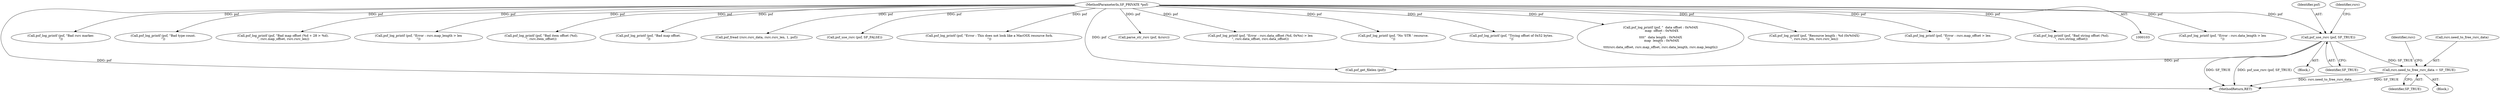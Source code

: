 digraph "0_libsndfile_dbe14f00030af5d3577f4cabbf9861db59e9c378@API" {
"1000156" [label="(Call,rsrc.need_to_free_rsrc_data = SF_TRUE)"];
"1000113" [label="(Call,psf_use_rsrc (psf, SF_TRUE))"];
"1000104" [label="(MethodParameterIn,SF_PRIVATE *psf)"];
"1000160" [label="(Identifier,SF_TRUE)"];
"1000104" [label="(MethodParameterIn,SF_PRIVATE *psf)"];
"1000349" [label="(Call,psf_log_printf (psf, \"Error : rsrc.data_length > len\n\"))"];
"1000126" [label="(Call,psf_get_filelen (psf))"];
"1000157" [label="(Call,rsrc.need_to_free_rsrc_data)"];
"1000584" [label="(Call,psf_log_printf (psf, \"Bad rsrc marker.\n\"))"];
"1000508" [label="(Call,psf_log_printf (psf, \"Bad type count.\n\"))"];
"1000114" [label="(Identifier,psf)"];
"1000113" [label="(Call,psf_use_rsrc (psf, SF_TRUE))"];
"1000415" [label="(Call,psf_log_printf (psf, \"Bad map offset (%d + 28 > %d).\n\", rsrc.map_offset, rsrc.rsrc_len))"];
"1000177" [label="(Identifier,rsrc)"];
"1000146" [label="(Block,)"];
"1000105" [label="(Block,)"];
"1000115" [label="(Identifier,SF_TRUE)"];
"1000365" [label="(Call,psf_log_printf (psf, \"Error : rsrc.map_length > len\n\"))"];
"1000543" [label="(Call,psf_log_printf (psf, \"Bad item offset (%d).\n\", rsrc.item_offset))"];
"1000483" [label="(Call,psf_log_printf (psf, \"Bad map offset.\n\"))"];
"1000175" [label="(Call,psf_fread (rsrc.rsrc_data, rsrc.rsrc_len, 1, psf))"];
"1000642" [label="(Call,psf_use_rsrc (psf, SF_FALSE))"];
"1000118" [label="(Identifier,rsrc)"];
"1000156" [label="(Call,rsrc.need_to_free_rsrc_data = SF_TRUE)"];
"1000397" [label="(Call,psf_log_printf (psf, \"Error : This does not look like a MacOSX resource fork.\n\"))"];
"1000655" [label="(MethodReturn,RET)"];
"1000630" [label="(Call,parse_str_rsrc (psf, &rsrc))"];
"1000311" [label="(Call,psf_log_printf (psf, \"Error : rsrc.data_offset (%d, 0x%x) > len\n\", rsrc.data_offset, rsrc.data_offset))"];
"1000635" [label="(Call,psf_log_printf (psf, \"No 'STR ' resource.\n\"))"];
"1000240" [label="(Call,psf_log_printf (psf, \"Trying offset of 0x52 bytes.\n\"))"];
"1000287" [label="(Call,psf_log_printf (psf, \"  data offset : 0x%04X\n  map  offset : 0x%04X\n\"\n\t\t\t\t\"  data length : 0x%04X\n  map  length : 0x%04X\n\",\n\t\t\t\trsrc.data_offset, rsrc.map_offset, rsrc.data_length, rsrc.map_length))"];
"1000128" [label="(Call,psf_log_printf (psf, \"Resource length : %d (0x%04X)\n\", rsrc.rsrc_len, rsrc.rsrc_len))"];
"1000333" [label="(Call,psf_log_printf (psf, \"Error : rsrc.map_offset > len\n\"))"];
"1000453" [label="(Call,psf_log_printf (psf, \"Bad string offset (%d).\n\", rsrc.string_offset))"];
"1000156" -> "1000146"  [label="AST: "];
"1000156" -> "1000160"  [label="CFG: "];
"1000157" -> "1000156"  [label="AST: "];
"1000160" -> "1000156"  [label="AST: "];
"1000177" -> "1000156"  [label="CFG: "];
"1000156" -> "1000655"  [label="DDG: rsrc.need_to_free_rsrc_data"];
"1000156" -> "1000655"  [label="DDG: SF_TRUE"];
"1000113" -> "1000156"  [label="DDG: SF_TRUE"];
"1000113" -> "1000105"  [label="AST: "];
"1000113" -> "1000115"  [label="CFG: "];
"1000114" -> "1000113"  [label="AST: "];
"1000115" -> "1000113"  [label="AST: "];
"1000118" -> "1000113"  [label="CFG: "];
"1000113" -> "1000655"  [label="DDG: SF_TRUE"];
"1000113" -> "1000655"  [label="DDG: psf_use_rsrc (psf, SF_TRUE)"];
"1000104" -> "1000113"  [label="DDG: psf"];
"1000113" -> "1000126"  [label="DDG: psf"];
"1000104" -> "1000103"  [label="AST: "];
"1000104" -> "1000655"  [label="DDG: psf"];
"1000104" -> "1000126"  [label="DDG: psf"];
"1000104" -> "1000128"  [label="DDG: psf"];
"1000104" -> "1000175"  [label="DDG: psf"];
"1000104" -> "1000240"  [label="DDG: psf"];
"1000104" -> "1000287"  [label="DDG: psf"];
"1000104" -> "1000311"  [label="DDG: psf"];
"1000104" -> "1000333"  [label="DDG: psf"];
"1000104" -> "1000349"  [label="DDG: psf"];
"1000104" -> "1000365"  [label="DDG: psf"];
"1000104" -> "1000397"  [label="DDG: psf"];
"1000104" -> "1000415"  [label="DDG: psf"];
"1000104" -> "1000453"  [label="DDG: psf"];
"1000104" -> "1000483"  [label="DDG: psf"];
"1000104" -> "1000508"  [label="DDG: psf"];
"1000104" -> "1000543"  [label="DDG: psf"];
"1000104" -> "1000584"  [label="DDG: psf"];
"1000104" -> "1000630"  [label="DDG: psf"];
"1000104" -> "1000635"  [label="DDG: psf"];
"1000104" -> "1000642"  [label="DDG: psf"];
}
